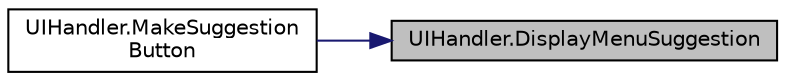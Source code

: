 digraph "UIHandler.DisplayMenuSuggestion"
{
 // LATEX_PDF_SIZE
  edge [fontname="Helvetica",fontsize="10",labelfontname="Helvetica",labelfontsize="10"];
  node [fontname="Helvetica",fontsize="10",shape=record];
  rankdir="RL";
  Node1 [label="UIHandler.DisplayMenuSuggestion",height=0.2,width=0.4,color="black", fillcolor="grey75", style="filled", fontcolor="black",tooltip=" "];
  Node1 -> Node2 [dir="back",color="midnightblue",fontsize="10",style="solid"];
  Node2 [label="UIHandler.MakeSuggestion\lButton",height=0.2,width=0.4,color="black", fillcolor="white", style="filled",URL="$class_u_i_handler.html#a52241b6fefb8a446c2c000202216bfd2",tooltip="makes suggestion when the button is pressed"];
}
